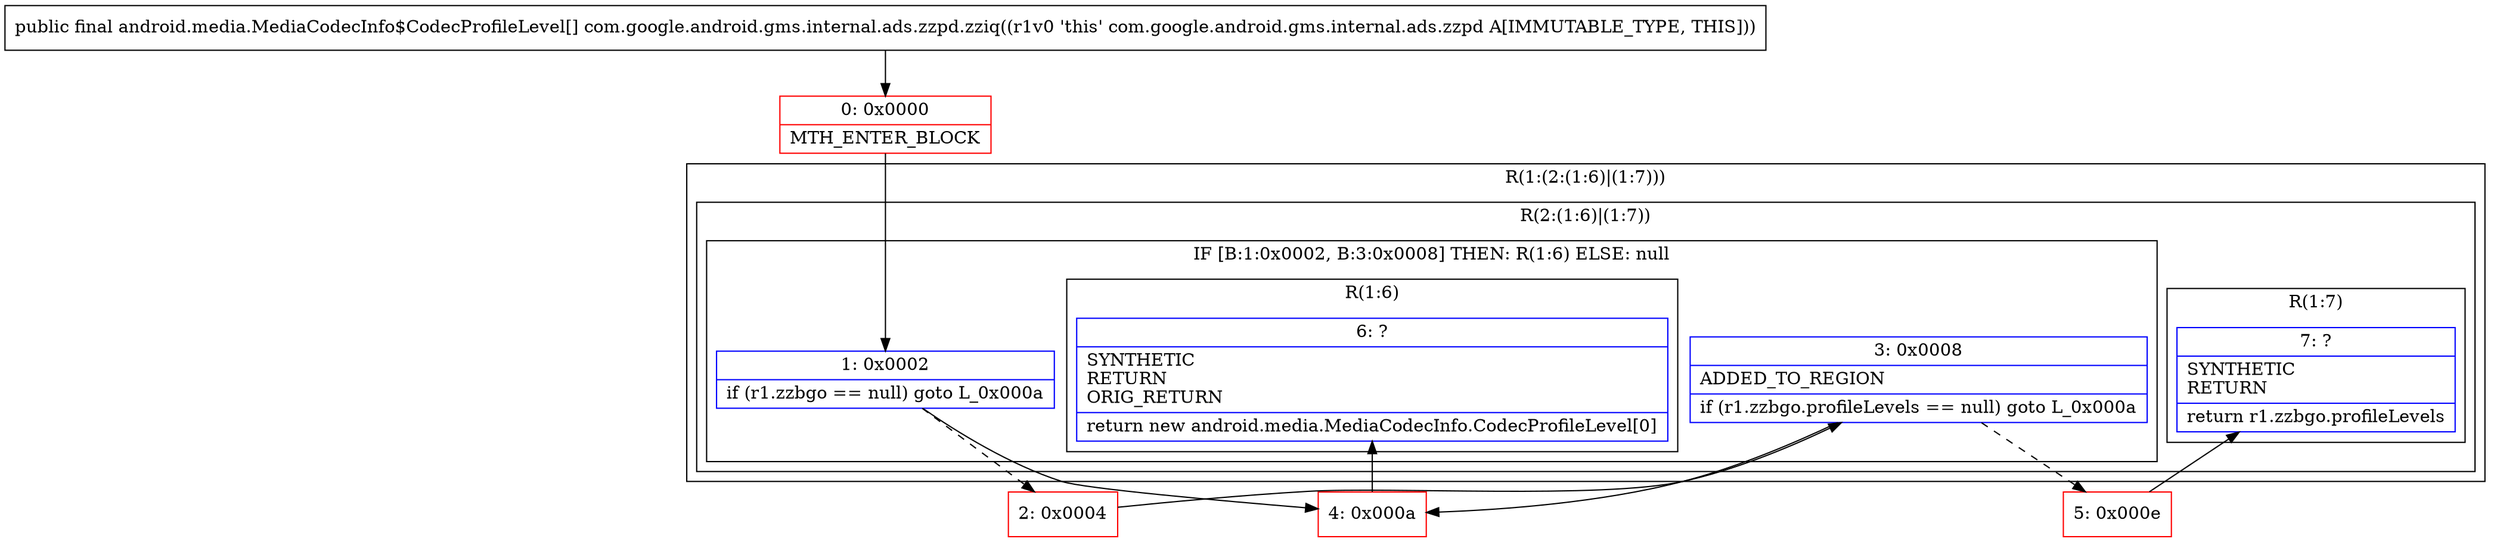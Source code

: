 digraph "CFG forcom.google.android.gms.internal.ads.zzpd.zziq()[Landroid\/media\/MediaCodecInfo$CodecProfileLevel;" {
subgraph cluster_Region_1555756894 {
label = "R(1:(2:(1:6)|(1:7)))";
node [shape=record,color=blue];
subgraph cluster_Region_2058579194 {
label = "R(2:(1:6)|(1:7))";
node [shape=record,color=blue];
subgraph cluster_IfRegion_958941643 {
label = "IF [B:1:0x0002, B:3:0x0008] THEN: R(1:6) ELSE: null";
node [shape=record,color=blue];
Node_1 [shape=record,label="{1\:\ 0x0002|if (r1.zzbgo == null) goto L_0x000a\l}"];
Node_3 [shape=record,label="{3\:\ 0x0008|ADDED_TO_REGION\l|if (r1.zzbgo.profileLevels == null) goto L_0x000a\l}"];
subgraph cluster_Region_203540514 {
label = "R(1:6)";
node [shape=record,color=blue];
Node_6 [shape=record,label="{6\:\ ?|SYNTHETIC\lRETURN\lORIG_RETURN\l|return new android.media.MediaCodecInfo.CodecProfileLevel[0]\l}"];
}
}
subgraph cluster_Region_128634623 {
label = "R(1:7)";
node [shape=record,color=blue];
Node_7 [shape=record,label="{7\:\ ?|SYNTHETIC\lRETURN\l|return r1.zzbgo.profileLevels\l}"];
}
}
}
Node_0 [shape=record,color=red,label="{0\:\ 0x0000|MTH_ENTER_BLOCK\l}"];
Node_2 [shape=record,color=red,label="{2\:\ 0x0004}"];
Node_4 [shape=record,color=red,label="{4\:\ 0x000a}"];
Node_5 [shape=record,color=red,label="{5\:\ 0x000e}"];
MethodNode[shape=record,label="{public final android.media.MediaCodecInfo$CodecProfileLevel[] com.google.android.gms.internal.ads.zzpd.zziq((r1v0 'this' com.google.android.gms.internal.ads.zzpd A[IMMUTABLE_TYPE, THIS])) }"];
MethodNode -> Node_0;
Node_1 -> Node_2[style=dashed];
Node_1 -> Node_4;
Node_3 -> Node_4;
Node_3 -> Node_5[style=dashed];
Node_0 -> Node_1;
Node_2 -> Node_3;
Node_4 -> Node_6;
Node_5 -> Node_7;
}

